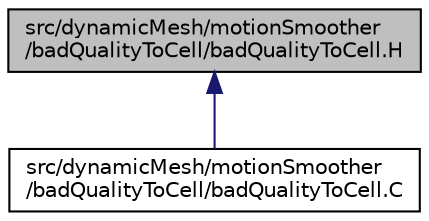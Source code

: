digraph "src/dynamicMesh/motionSmoother/badQualityToCell/badQualityToCell.H"
{
  bgcolor="transparent";
  edge [fontname="Helvetica",fontsize="10",labelfontname="Helvetica",labelfontsize="10"];
  node [fontname="Helvetica",fontsize="10",shape=record];
  Node1 [label="src/dynamicMesh/motionSmoother\l/badQualityToCell/badQualityToCell.H",height=0.2,width=0.4,color="black", fillcolor="grey75", style="filled", fontcolor="black"];
  Node1 -> Node2 [dir="back",color="midnightblue",fontsize="10",style="solid",fontname="Helvetica"];
  Node2 [label="src/dynamicMesh/motionSmoother\l/badQualityToCell/badQualityToCell.C",height=0.2,width=0.4,color="black",URL="$a04948.html"];
}
